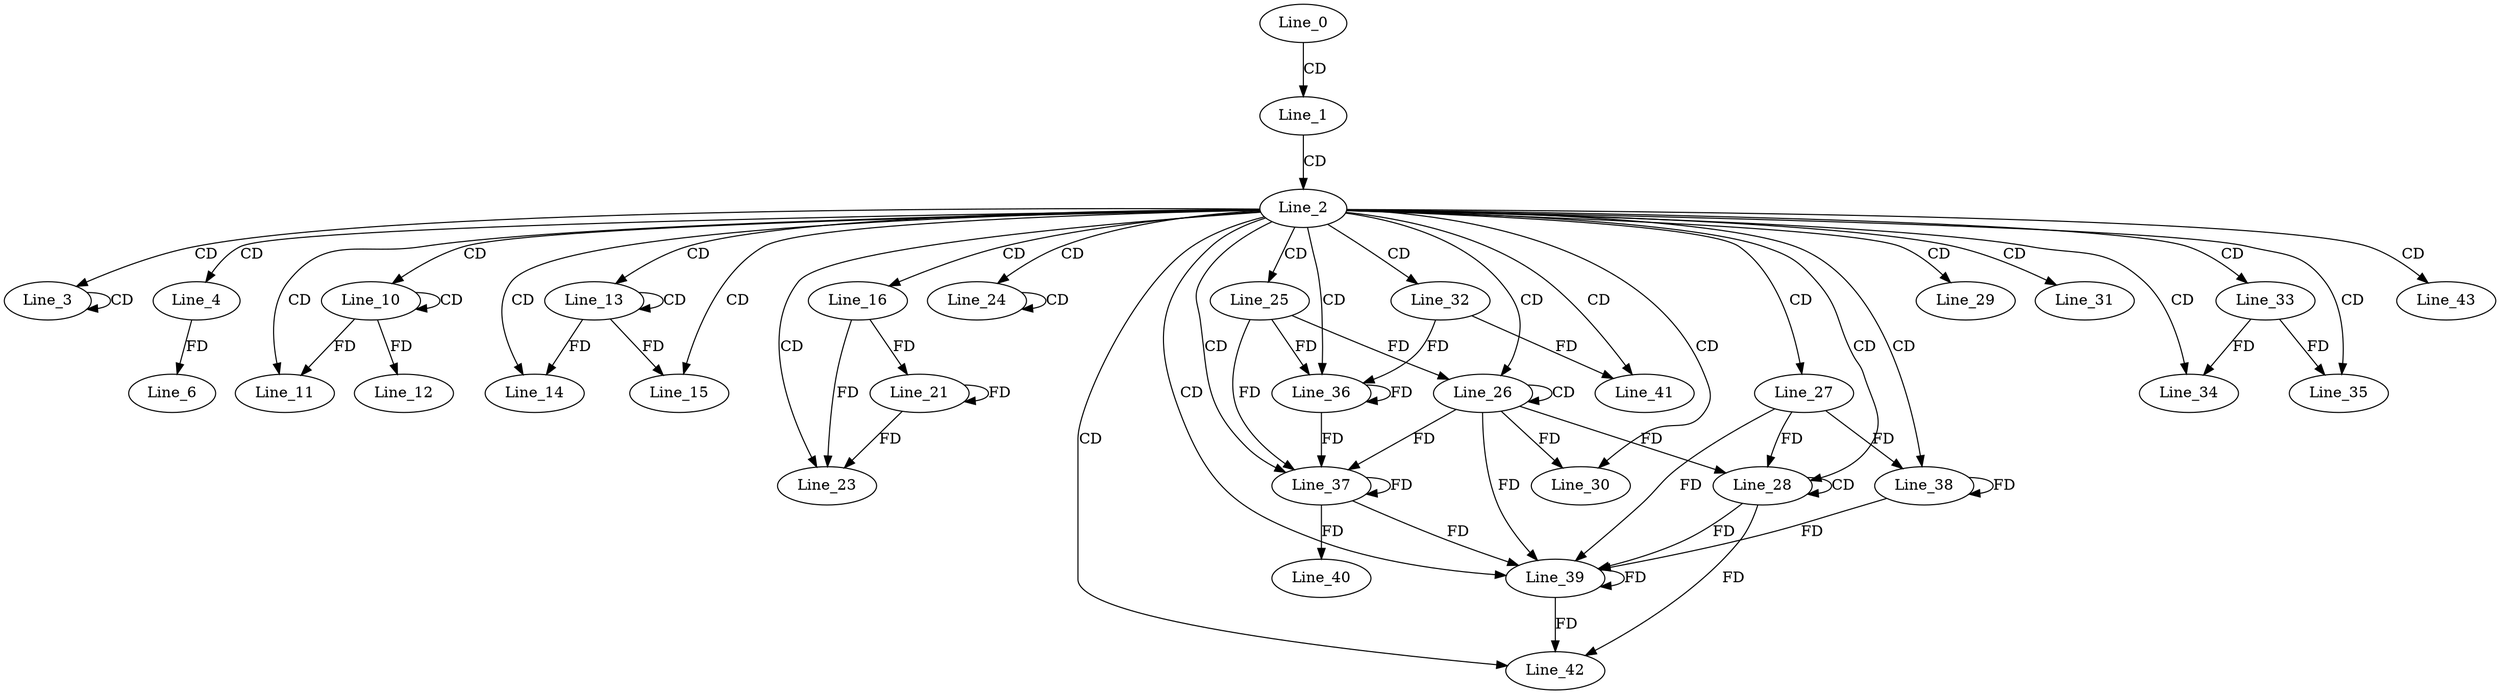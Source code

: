 digraph G {
  Line_0;
  Line_1;
  Line_2;
  Line_3;
  Line_3;
  Line_4;
  Line_6;
  Line_10;
  Line_10;
  Line_11;
  Line_12;
  Line_13;
  Line_13;
  Line_14;
  Line_14;
  Line_15;
  Line_16;
  Line_21;
  Line_23;
  Line_24;
  Line_24;
  Line_25;
  Line_26;
  Line_26;
  Line_27;
  Line_28;
  Line_28;
  Line_29;
  Line_30;
  Line_31;
  Line_32;
  Line_33;
  Line_34;
  Line_35;
  Line_36;
  Line_36;
  Line_37;
  Line_37;
  Line_38;
  Line_39;
  Line_39;
  Line_40;
  Line_41;
  Line_42;
  Line_43;
  Line_0 -> Line_1 [ label="CD" ];
  Line_1 -> Line_2 [ label="CD" ];
  Line_2 -> Line_3 [ label="CD" ];
  Line_3 -> Line_3 [ label="CD" ];
  Line_2 -> Line_4 [ label="CD" ];
  Line_4 -> Line_6 [ label="FD" ];
  Line_2 -> Line_10 [ label="CD" ];
  Line_10 -> Line_10 [ label="CD" ];
  Line_2 -> Line_11 [ label="CD" ];
  Line_10 -> Line_11 [ label="FD" ];
  Line_10 -> Line_12 [ label="FD" ];
  Line_2 -> Line_13 [ label="CD" ];
  Line_13 -> Line_13 [ label="CD" ];
  Line_2 -> Line_14 [ label="CD" ];
  Line_13 -> Line_14 [ label="FD" ];
  Line_2 -> Line_15 [ label="CD" ];
  Line_13 -> Line_15 [ label="FD" ];
  Line_2 -> Line_16 [ label="CD" ];
  Line_16 -> Line_21 [ label="FD" ];
  Line_21 -> Line_21 [ label="FD" ];
  Line_2 -> Line_23 [ label="CD" ];
  Line_16 -> Line_23 [ label="FD" ];
  Line_21 -> Line_23 [ label="FD" ];
  Line_2 -> Line_24 [ label="CD" ];
  Line_24 -> Line_24 [ label="CD" ];
  Line_2 -> Line_25 [ label="CD" ];
  Line_2 -> Line_26 [ label="CD" ];
  Line_26 -> Line_26 [ label="CD" ];
  Line_25 -> Line_26 [ label="FD" ];
  Line_2 -> Line_27 [ label="CD" ];
  Line_2 -> Line_28 [ label="CD" ];
  Line_28 -> Line_28 [ label="CD" ];
  Line_26 -> Line_28 [ label="FD" ];
  Line_27 -> Line_28 [ label="FD" ];
  Line_2 -> Line_29 [ label="CD" ];
  Line_2 -> Line_30 [ label="CD" ];
  Line_26 -> Line_30 [ label="FD" ];
  Line_2 -> Line_31 [ label="CD" ];
  Line_2 -> Line_32 [ label="CD" ];
  Line_2 -> Line_33 [ label="CD" ];
  Line_2 -> Line_34 [ label="CD" ];
  Line_33 -> Line_34 [ label="FD" ];
  Line_2 -> Line_35 [ label="CD" ];
  Line_33 -> Line_35 [ label="FD" ];
  Line_2 -> Line_36 [ label="CD" ];
  Line_25 -> Line_36 [ label="FD" ];
  Line_36 -> Line_36 [ label="FD" ];
  Line_32 -> Line_36 [ label="FD" ];
  Line_2 -> Line_37 [ label="CD" ];
  Line_26 -> Line_37 [ label="FD" ];
  Line_37 -> Line_37 [ label="FD" ];
  Line_25 -> Line_37 [ label="FD" ];
  Line_36 -> Line_37 [ label="FD" ];
  Line_2 -> Line_38 [ label="CD" ];
  Line_27 -> Line_38 [ label="FD" ];
  Line_38 -> Line_38 [ label="FD" ];
  Line_2 -> Line_39 [ label="CD" ];
  Line_28 -> Line_39 [ label="FD" ];
  Line_39 -> Line_39 [ label="FD" ];
  Line_26 -> Line_39 [ label="FD" ];
  Line_37 -> Line_39 [ label="FD" ];
  Line_27 -> Line_39 [ label="FD" ];
  Line_38 -> Line_39 [ label="FD" ];
  Line_37 -> Line_40 [ label="FD" ];
  Line_2 -> Line_41 [ label="CD" ];
  Line_32 -> Line_41 [ label="FD" ];
  Line_2 -> Line_42 [ label="CD" ];
  Line_28 -> Line_42 [ label="FD" ];
  Line_39 -> Line_42 [ label="FD" ];
  Line_2 -> Line_43 [ label="CD" ];
}
